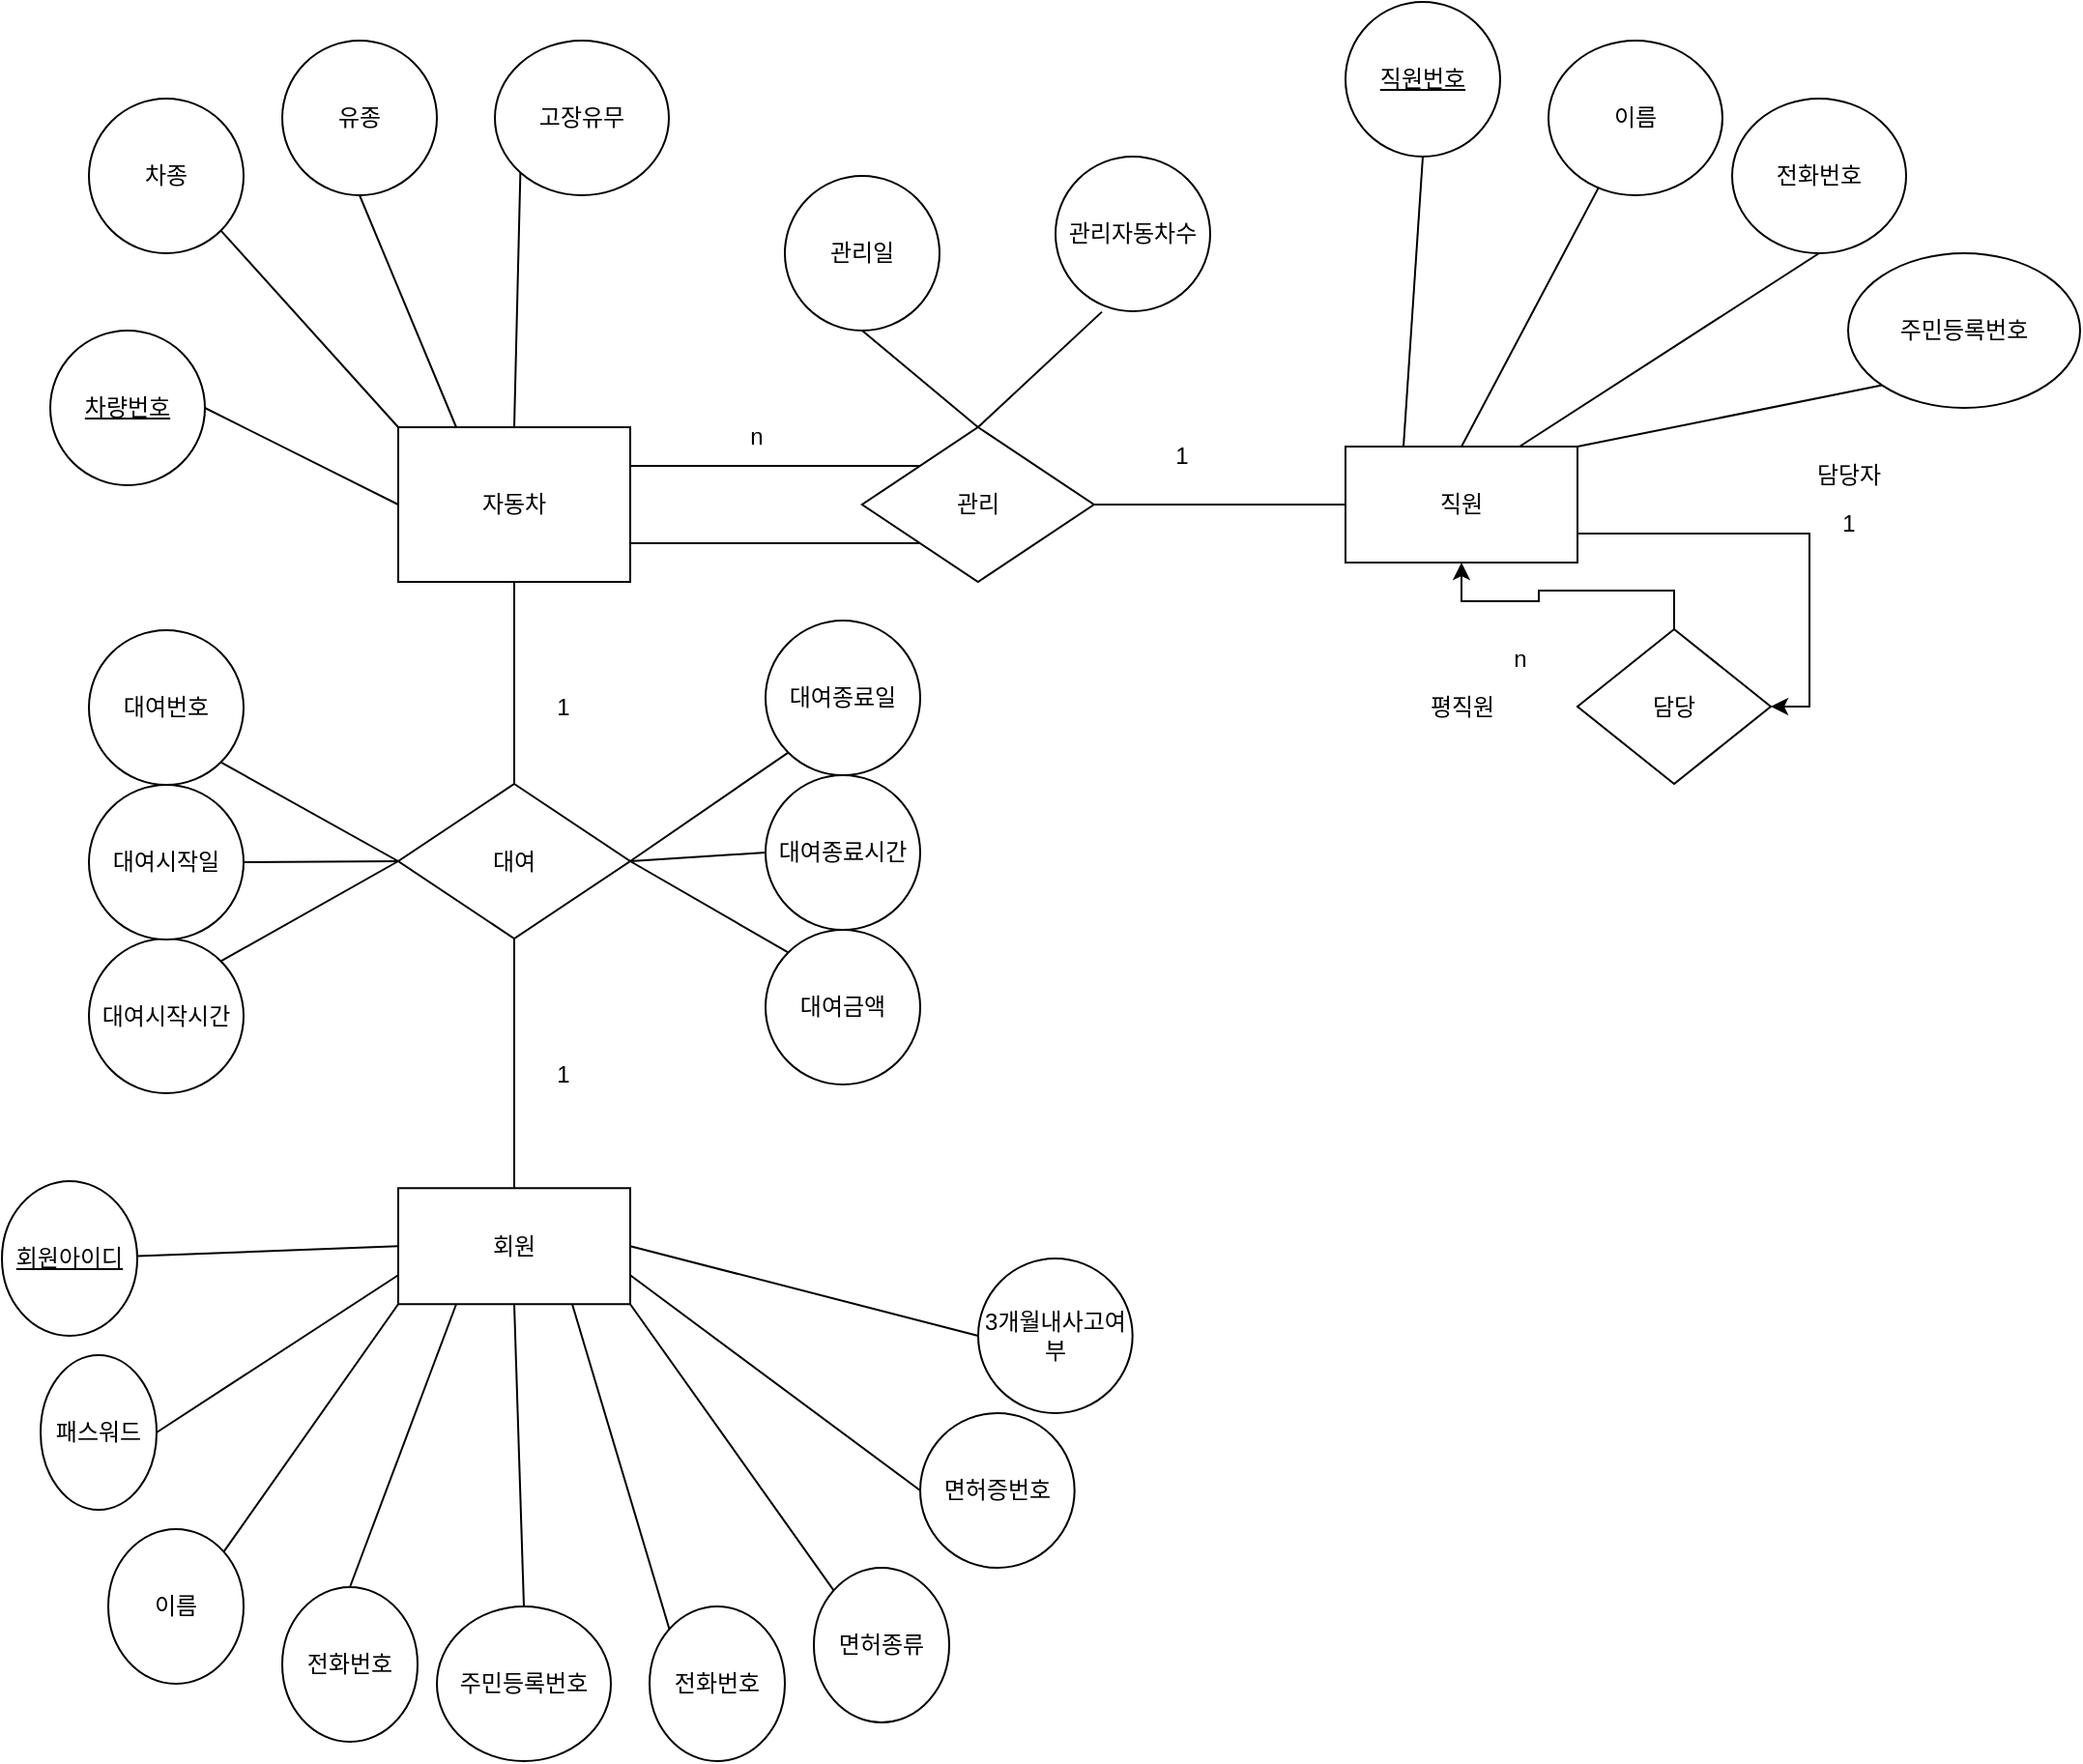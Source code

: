 <mxfile version="20.5.3" type="github">
  <diagram id="mi_-ZQehVm5hkTrK3aVX" name="페이지-1">
    <mxGraphModel dx="1027" dy="1287" grid="1" gridSize="10" guides="1" tooltips="1" connect="1" arrows="1" fold="1" page="1" pageScale="1" pageWidth="827" pageHeight="1169" math="0" shadow="0">
      <root>
        <mxCell id="0" />
        <mxCell id="1" parent="0" />
        <mxCell id="UWjVoxOY0lEVRb8bXtiW-1" value="회원" style="rounded=0;whiteSpace=wrap;html=1;" vertex="1" parent="1">
          <mxGeometry x="290" y="793.62" width="120" height="60" as="geometry" />
        </mxCell>
        <mxCell id="UWjVoxOY0lEVRb8bXtiW-2" value="직원" style="rounded=0;whiteSpace=wrap;html=1;" vertex="1" parent="1">
          <mxGeometry x="780" y="410" width="120" height="60" as="geometry" />
        </mxCell>
        <mxCell id="UWjVoxOY0lEVRb8bXtiW-3" value="자동차" style="rounded=0;whiteSpace=wrap;html=1;" vertex="1" parent="1">
          <mxGeometry x="290" y="400" width="120" height="80" as="geometry" />
        </mxCell>
        <mxCell id="UWjVoxOY0lEVRb8bXtiW-4" value="" style="endArrow=none;html=1;rounded=0;exitX=0;exitY=0.5;exitDx=0;exitDy=0;" edge="1" parent="1" source="UWjVoxOY0lEVRb8bXtiW-1" target="UWjVoxOY0lEVRb8bXtiW-5">
          <mxGeometry width="50" height="50" relative="1" as="geometry">
            <mxPoint x="300" y="810" as="sourcePoint" />
            <mxPoint x="200" y="810" as="targetPoint" />
          </mxGeometry>
        </mxCell>
        <mxCell id="UWjVoxOY0lEVRb8bXtiW-5" value="&lt;u&gt;회원아이디&lt;/u&gt;" style="ellipse;whiteSpace=wrap;html=1;" vertex="1" parent="1">
          <mxGeometry x="85" y="790" width="70" height="80" as="geometry" />
        </mxCell>
        <mxCell id="UWjVoxOY0lEVRb8bXtiW-6" value="패스워드" style="ellipse;whiteSpace=wrap;html=1;" vertex="1" parent="1">
          <mxGeometry x="105" y="880" width="60" height="80" as="geometry" />
        </mxCell>
        <mxCell id="UWjVoxOY0lEVRb8bXtiW-7" value="" style="endArrow=none;html=1;rounded=0;exitX=1;exitY=0.5;exitDx=0;exitDy=0;entryX=0;entryY=0.75;entryDx=0;entryDy=0;" edge="1" parent="1" source="UWjVoxOY0lEVRb8bXtiW-6" target="UWjVoxOY0lEVRb8bXtiW-1">
          <mxGeometry width="50" height="50" relative="1" as="geometry">
            <mxPoint x="330" y="940" as="sourcePoint" />
            <mxPoint x="380" y="890" as="targetPoint" />
          </mxGeometry>
        </mxCell>
        <mxCell id="UWjVoxOY0lEVRb8bXtiW-8" value="이름" style="ellipse;whiteSpace=wrap;html=1;rotation=0;" vertex="1" parent="1">
          <mxGeometry x="140" y="970" width="70" height="80" as="geometry" />
        </mxCell>
        <mxCell id="UWjVoxOY0lEVRb8bXtiW-9" value="" style="endArrow=none;html=1;rounded=0;exitX=1;exitY=0;exitDx=0;exitDy=0;entryX=0;entryY=1;entryDx=0;entryDy=0;" edge="1" parent="1" source="UWjVoxOY0lEVRb8bXtiW-8" target="UWjVoxOY0lEVRb8bXtiW-1">
          <mxGeometry width="50" height="50" relative="1" as="geometry">
            <mxPoint x="420" y="1000" as="sourcePoint" />
            <mxPoint x="380" y="900" as="targetPoint" />
          </mxGeometry>
        </mxCell>
        <mxCell id="UWjVoxOY0lEVRb8bXtiW-10" value="전화번호" style="ellipse;whiteSpace=wrap;html=1;rotation=0;" vertex="1" parent="1">
          <mxGeometry x="230" y="1000" width="70" height="80" as="geometry" />
        </mxCell>
        <mxCell id="UWjVoxOY0lEVRb8bXtiW-11" value="" style="endArrow=none;html=1;rounded=0;exitX=0.5;exitY=0;exitDx=0;exitDy=0;entryX=0.25;entryY=1;entryDx=0;entryDy=0;" edge="1" parent="1" source="UWjVoxOY0lEVRb8bXtiW-10" target="UWjVoxOY0lEVRb8bXtiW-1">
          <mxGeometry width="50" height="50" relative="1" as="geometry">
            <mxPoint x="510" y="1040" as="sourcePoint" />
            <mxPoint x="350" y="840" as="targetPoint" />
          </mxGeometry>
        </mxCell>
        <mxCell id="UWjVoxOY0lEVRb8bXtiW-12" value="주민등록번호" style="ellipse;whiteSpace=wrap;html=1;rotation=0;" vertex="1" parent="1">
          <mxGeometry x="310" y="1010" width="90" height="80" as="geometry" />
        </mxCell>
        <mxCell id="UWjVoxOY0lEVRb8bXtiW-13" value="" style="endArrow=none;html=1;rounded=0;exitX=0.5;exitY=0;exitDx=0;exitDy=0;entryX=0.5;entryY=1;entryDx=0;entryDy=0;" edge="1" parent="1" source="UWjVoxOY0lEVRb8bXtiW-12" target="UWjVoxOY0lEVRb8bXtiW-1">
          <mxGeometry width="50" height="50" relative="1" as="geometry">
            <mxPoint x="640" y="1060" as="sourcePoint" />
            <mxPoint x="380" y="860" as="targetPoint" />
          </mxGeometry>
        </mxCell>
        <mxCell id="UWjVoxOY0lEVRb8bXtiW-14" value="전화번호" style="ellipse;whiteSpace=wrap;html=1;rotation=0;" vertex="1" parent="1">
          <mxGeometry x="420" y="1010" width="70" height="80" as="geometry" />
        </mxCell>
        <mxCell id="UWjVoxOY0lEVRb8bXtiW-15" value="" style="endArrow=none;html=1;rounded=0;exitX=0;exitY=0;exitDx=0;exitDy=0;entryX=0.75;entryY=1;entryDx=0;entryDy=0;" edge="1" parent="1" source="UWjVoxOY0lEVRb8bXtiW-14" target="UWjVoxOY0lEVRb8bXtiW-1">
          <mxGeometry width="50" height="50" relative="1" as="geometry">
            <mxPoint x="720" y="1040" as="sourcePoint" />
            <mxPoint x="350" y="830" as="targetPoint" />
          </mxGeometry>
        </mxCell>
        <mxCell id="UWjVoxOY0lEVRb8bXtiW-16" value="면허종류" style="ellipse;whiteSpace=wrap;html=1;rotation=0;" vertex="1" parent="1">
          <mxGeometry x="505" y="990" width="70" height="80" as="geometry" />
        </mxCell>
        <mxCell id="UWjVoxOY0lEVRb8bXtiW-17" value="" style="endArrow=none;html=1;rounded=0;exitX=0;exitY=0;exitDx=0;exitDy=0;entryX=1;entryY=1;entryDx=0;entryDy=0;" edge="1" parent="1" source="UWjVoxOY0lEVRb8bXtiW-16" target="UWjVoxOY0lEVRb8bXtiW-1">
          <mxGeometry width="50" height="50" relative="1" as="geometry">
            <mxPoint x="810" y="1015" as="sourcePoint" />
            <mxPoint x="350" y="840" as="targetPoint" />
          </mxGeometry>
        </mxCell>
        <mxCell id="UWjVoxOY0lEVRb8bXtiW-18" value="면허증번호" style="ellipse;whiteSpace=wrap;html=1;rotation=0;" vertex="1" parent="1">
          <mxGeometry x="560" y="910" width="79.84" height="80" as="geometry" />
        </mxCell>
        <mxCell id="UWjVoxOY0lEVRb8bXtiW-19" value="" style="endArrow=none;html=1;rounded=0;exitX=0;exitY=0.5;exitDx=0;exitDy=0;entryX=1;entryY=0.75;entryDx=0;entryDy=0;" edge="1" parent="1" source="UWjVoxOY0lEVRb8bXtiW-18" target="UWjVoxOY0lEVRb8bXtiW-1">
          <mxGeometry width="50" height="50" relative="1" as="geometry">
            <mxPoint x="810.16" y="913.62" as="sourcePoint" />
            <mxPoint x="380.0" y="850.0" as="targetPoint" />
          </mxGeometry>
        </mxCell>
        <mxCell id="UWjVoxOY0lEVRb8bXtiW-20" value="3개월내사고여부" style="ellipse;whiteSpace=wrap;html=1;rotation=0;" vertex="1" parent="1">
          <mxGeometry x="590" y="830" width="79.84" height="80" as="geometry" />
        </mxCell>
        <mxCell id="UWjVoxOY0lEVRb8bXtiW-21" value="" style="endArrow=none;html=1;rounded=0;exitX=0;exitY=0.5;exitDx=0;exitDy=0;entryX=1;entryY=0.5;entryDx=0;entryDy=0;" edge="1" parent="1" source="UWjVoxOY0lEVRb8bXtiW-20" target="UWjVoxOY0lEVRb8bXtiW-1">
          <mxGeometry width="50" height="50" relative="1" as="geometry">
            <mxPoint x="830.16" y="843.62" as="sourcePoint" />
            <mxPoint x="370" y="770" as="targetPoint" />
          </mxGeometry>
        </mxCell>
        <mxCell id="UWjVoxOY0lEVRb8bXtiW-22" value="대여" style="rhombus;whiteSpace=wrap;html=1;" vertex="1" parent="1">
          <mxGeometry x="290" y="584.5" width="120" height="80" as="geometry" />
        </mxCell>
        <mxCell id="UWjVoxOY0lEVRb8bXtiW-23" value="" style="endArrow=none;html=1;rounded=0;entryX=0.5;entryY=1;entryDx=0;entryDy=0;exitX=0.5;exitY=0;exitDx=0;exitDy=0;" edge="1" parent="1" source="UWjVoxOY0lEVRb8bXtiW-1" target="UWjVoxOY0lEVRb8bXtiW-22">
          <mxGeometry width="50" height="50" relative="1" as="geometry">
            <mxPoint x="440" y="780" as="sourcePoint" />
            <mxPoint x="490" y="730" as="targetPoint" />
          </mxGeometry>
        </mxCell>
        <mxCell id="UWjVoxOY0lEVRb8bXtiW-24" value="" style="endArrow=none;html=1;rounded=0;entryX=0.5;entryY=1;entryDx=0;entryDy=0;exitX=0.5;exitY=0;exitDx=0;exitDy=0;" edge="1" parent="1" source="UWjVoxOY0lEVRb8bXtiW-22" target="UWjVoxOY0lEVRb8bXtiW-3">
          <mxGeometry width="50" height="50" relative="1" as="geometry">
            <mxPoint x="440" y="780" as="sourcePoint" />
            <mxPoint x="490" y="730" as="targetPoint" />
          </mxGeometry>
        </mxCell>
        <mxCell id="UWjVoxOY0lEVRb8bXtiW-25" value="관리" style="rhombus;whiteSpace=wrap;html=1;" vertex="1" parent="1">
          <mxGeometry x="529.92" y="400" width="120" height="80" as="geometry" />
        </mxCell>
        <mxCell id="UWjVoxOY0lEVRb8bXtiW-26" style="edgeStyle=orthogonalEdgeStyle;rounded=0;orthogonalLoop=1;jettySize=auto;html=1;exitX=1;exitY=0.75;exitDx=0;exitDy=0;entryX=1;entryY=0.5;entryDx=0;entryDy=0;" edge="1" parent="1" source="UWjVoxOY0lEVRb8bXtiW-2" target="UWjVoxOY0lEVRb8bXtiW-28">
          <mxGeometry relative="1" as="geometry" />
        </mxCell>
        <mxCell id="UWjVoxOY0lEVRb8bXtiW-27" style="edgeStyle=orthogonalEdgeStyle;rounded=0;orthogonalLoop=1;jettySize=auto;html=1;entryX=0.5;entryY=1;entryDx=0;entryDy=0;" edge="1" parent="1" source="UWjVoxOY0lEVRb8bXtiW-28" target="UWjVoxOY0lEVRb8bXtiW-2">
          <mxGeometry relative="1" as="geometry">
            <mxPoint x="840" y="490" as="targetPoint" />
          </mxGeometry>
        </mxCell>
        <mxCell id="UWjVoxOY0lEVRb8bXtiW-28" value="담당" style="rhombus;whiteSpace=wrap;html=1;" vertex="1" parent="1">
          <mxGeometry x="900" y="504.5" width="100" height="80" as="geometry" />
        </mxCell>
        <mxCell id="UWjVoxOY0lEVRb8bXtiW-29" value="1" style="text;html=1;align=center;verticalAlign=middle;resizable=0;points=[];autosize=1;strokeColor=none;fillColor=none;" vertex="1" parent="1">
          <mxGeometry x="1025" y="435" width="30" height="30" as="geometry" />
        </mxCell>
        <mxCell id="UWjVoxOY0lEVRb8bXtiW-30" value="담당자" style="text;html=1;align=center;verticalAlign=middle;resizable=0;points=[];autosize=1;strokeColor=none;fillColor=none;" vertex="1" parent="1">
          <mxGeometry x="1010" y="410" width="60" height="30" as="geometry" />
        </mxCell>
        <mxCell id="UWjVoxOY0lEVRb8bXtiW-31" value="평직원" style="text;html=1;align=center;verticalAlign=middle;resizable=0;points=[];autosize=1;strokeColor=none;fillColor=none;" vertex="1" parent="1">
          <mxGeometry x="810" y="529.5" width="60" height="30" as="geometry" />
        </mxCell>
        <mxCell id="UWjVoxOY0lEVRb8bXtiW-32" value="n" style="text;html=1;align=center;verticalAlign=middle;resizable=0;points=[];autosize=1;strokeColor=none;fillColor=none;" vertex="1" parent="1">
          <mxGeometry x="855" y="505" width="30" height="30" as="geometry" />
        </mxCell>
        <mxCell id="UWjVoxOY0lEVRb8bXtiW-33" value="&lt;u&gt;직원번호&lt;/u&gt;" style="ellipse;whiteSpace=wrap;html=1;" vertex="1" parent="1">
          <mxGeometry x="780" y="180" width="80" height="80" as="geometry" />
        </mxCell>
        <mxCell id="UWjVoxOY0lEVRb8bXtiW-34" value="주민등록번호" style="ellipse;whiteSpace=wrap;html=1;" vertex="1" parent="1">
          <mxGeometry x="1040" y="310" width="120" height="80" as="geometry" />
        </mxCell>
        <mxCell id="UWjVoxOY0lEVRb8bXtiW-35" value="이름" style="ellipse;whiteSpace=wrap;html=1;" vertex="1" parent="1">
          <mxGeometry x="885" y="200" width="90" height="80" as="geometry" />
        </mxCell>
        <mxCell id="UWjVoxOY0lEVRb8bXtiW-36" value="전화번호" style="ellipse;whiteSpace=wrap;html=1;" vertex="1" parent="1">
          <mxGeometry x="980" y="230" width="90" height="80" as="geometry" />
        </mxCell>
        <mxCell id="UWjVoxOY0lEVRb8bXtiW-37" value="" style="endArrow=none;html=1;rounded=0;entryX=0.5;entryY=1;entryDx=0;entryDy=0;exitX=0.25;exitY=0;exitDx=0;exitDy=0;" edge="1" parent="1" source="UWjVoxOY0lEVRb8bXtiW-2" target="UWjVoxOY0lEVRb8bXtiW-33">
          <mxGeometry width="50" height="50" relative="1" as="geometry">
            <mxPoint x="880" y="780" as="sourcePoint" />
            <mxPoint x="930" y="730" as="targetPoint" />
          </mxGeometry>
        </mxCell>
        <mxCell id="UWjVoxOY0lEVRb8bXtiW-38" value="" style="endArrow=none;html=1;rounded=0;exitX=0.5;exitY=0;exitDx=0;exitDy=0;" edge="1" parent="1" source="UWjVoxOY0lEVRb8bXtiW-2" target="UWjVoxOY0lEVRb8bXtiW-35">
          <mxGeometry width="50" height="50" relative="1" as="geometry">
            <mxPoint x="880" y="780" as="sourcePoint" />
            <mxPoint x="930" y="730" as="targetPoint" />
          </mxGeometry>
        </mxCell>
        <mxCell id="UWjVoxOY0lEVRb8bXtiW-39" value="" style="endArrow=none;html=1;rounded=0;entryX=0.5;entryY=1;entryDx=0;entryDy=0;exitX=0.75;exitY=0;exitDx=0;exitDy=0;" edge="1" parent="1" source="UWjVoxOY0lEVRb8bXtiW-2" target="UWjVoxOY0lEVRb8bXtiW-36">
          <mxGeometry width="50" height="50" relative="1" as="geometry">
            <mxPoint x="880" y="780" as="sourcePoint" />
            <mxPoint x="930" y="730" as="targetPoint" />
          </mxGeometry>
        </mxCell>
        <mxCell id="UWjVoxOY0lEVRb8bXtiW-40" value="" style="endArrow=none;html=1;rounded=0;entryX=0;entryY=1;entryDx=0;entryDy=0;exitX=1;exitY=0;exitDx=0;exitDy=0;" edge="1" parent="1" source="UWjVoxOY0lEVRb8bXtiW-2" target="UWjVoxOY0lEVRb8bXtiW-34">
          <mxGeometry width="50" height="50" relative="1" as="geometry">
            <mxPoint x="880" y="780" as="sourcePoint" />
            <mxPoint x="930" y="730" as="targetPoint" />
          </mxGeometry>
        </mxCell>
        <mxCell id="UWjVoxOY0lEVRb8bXtiW-41" value="" style="endArrow=none;html=1;rounded=0;exitX=1;exitY=0.25;exitDx=0;exitDy=0;entryX=0;entryY=0;entryDx=0;entryDy=0;" edge="1" parent="1" source="UWjVoxOY0lEVRb8bXtiW-3" target="UWjVoxOY0lEVRb8bXtiW-25">
          <mxGeometry width="50" height="50" relative="1" as="geometry">
            <mxPoint x="630" y="780" as="sourcePoint" />
            <mxPoint x="530" y="425" as="targetPoint" />
          </mxGeometry>
        </mxCell>
        <mxCell id="UWjVoxOY0lEVRb8bXtiW-42" value="" style="endArrow=none;html=1;rounded=0;exitX=1;exitY=0.75;exitDx=0;exitDy=0;entryX=0;entryY=1;entryDx=0;entryDy=0;" edge="1" parent="1" source="UWjVoxOY0lEVRb8bXtiW-3" target="UWjVoxOY0lEVRb8bXtiW-25">
          <mxGeometry width="50" height="50" relative="1" as="geometry">
            <mxPoint x="630" y="780" as="sourcePoint" />
            <mxPoint x="680" y="730" as="targetPoint" />
          </mxGeometry>
        </mxCell>
        <mxCell id="UWjVoxOY0lEVRb8bXtiW-43" value="" style="endArrow=none;html=1;rounded=0;exitX=1;exitY=0.5;exitDx=0;exitDy=0;entryX=0;entryY=0.5;entryDx=0;entryDy=0;" edge="1" parent="1" source="UWjVoxOY0lEVRb8bXtiW-25" target="UWjVoxOY0lEVRb8bXtiW-2">
          <mxGeometry width="50" height="50" relative="1" as="geometry">
            <mxPoint x="630" y="780" as="sourcePoint" />
            <mxPoint x="680" y="730" as="targetPoint" />
          </mxGeometry>
        </mxCell>
        <mxCell id="UWjVoxOY0lEVRb8bXtiW-44" value="n" style="text;html=1;align=center;verticalAlign=middle;resizable=0;points=[];autosize=1;strokeColor=none;fillColor=none;" vertex="1" parent="1">
          <mxGeometry x="460" y="390" width="30" height="30" as="geometry" />
        </mxCell>
        <mxCell id="UWjVoxOY0lEVRb8bXtiW-45" value="1" style="text;html=1;align=center;verticalAlign=middle;resizable=0;points=[];autosize=1;strokeColor=none;fillColor=none;" vertex="1" parent="1">
          <mxGeometry x="680" y="400" width="30" height="30" as="geometry" />
        </mxCell>
        <mxCell id="UWjVoxOY0lEVRb8bXtiW-46" value="" style="endArrow=none;html=1;rounded=0;entryX=0.5;entryY=0;entryDx=0;entryDy=0;exitX=0.5;exitY=1;exitDx=0;exitDy=0;" edge="1" parent="1" source="UWjVoxOY0lEVRb8bXtiW-48" target="UWjVoxOY0lEVRb8bXtiW-25">
          <mxGeometry width="50" height="50" relative="1" as="geometry">
            <mxPoint x="550" y="310" as="sourcePoint" />
            <mxPoint x="560" y="530" as="targetPoint" />
          </mxGeometry>
        </mxCell>
        <mxCell id="UWjVoxOY0lEVRb8bXtiW-47" value="" style="endArrow=none;html=1;rounded=0;entryX=0.5;entryY=0;entryDx=0;entryDy=0;exitX=0.3;exitY=1.004;exitDx=0;exitDy=0;exitPerimeter=0;" edge="1" parent="1" source="UWjVoxOY0lEVRb8bXtiW-49" target="UWjVoxOY0lEVRb8bXtiW-25">
          <mxGeometry width="50" height="50" relative="1" as="geometry">
            <mxPoint x="630" y="310" as="sourcePoint" />
            <mxPoint x="560" y="530" as="targetPoint" />
          </mxGeometry>
        </mxCell>
        <mxCell id="UWjVoxOY0lEVRb8bXtiW-48" value="관리일" style="ellipse;whiteSpace=wrap;html=1;" vertex="1" parent="1">
          <mxGeometry x="490" y="270" width="80" height="80" as="geometry" />
        </mxCell>
        <mxCell id="UWjVoxOY0lEVRb8bXtiW-49" value="관리자동차수" style="ellipse;whiteSpace=wrap;html=1;" vertex="1" parent="1">
          <mxGeometry x="630" y="260" width="80" height="80" as="geometry" />
        </mxCell>
        <mxCell id="UWjVoxOY0lEVRb8bXtiW-50" value="1" style="text;html=1;align=center;verticalAlign=middle;resizable=0;points=[];autosize=1;strokeColor=none;fillColor=none;" vertex="1" parent="1">
          <mxGeometry x="360" y="529.5" width="30" height="30" as="geometry" />
        </mxCell>
        <mxCell id="UWjVoxOY0lEVRb8bXtiW-51" value="1" style="text;html=1;align=center;verticalAlign=middle;resizable=0;points=[];autosize=1;strokeColor=none;fillColor=none;" vertex="1" parent="1">
          <mxGeometry x="360" y="720" width="30" height="30" as="geometry" />
        </mxCell>
        <mxCell id="UWjVoxOY0lEVRb8bXtiW-52" value="&lt;u&gt;차량번호&lt;/u&gt;" style="ellipse;whiteSpace=wrap;html=1;" vertex="1" parent="1">
          <mxGeometry x="110" y="350" width="80" height="80" as="geometry" />
        </mxCell>
        <mxCell id="UWjVoxOY0lEVRb8bXtiW-53" value="차종" style="ellipse;whiteSpace=wrap;html=1;" vertex="1" parent="1">
          <mxGeometry x="130" y="230" width="80" height="80" as="geometry" />
        </mxCell>
        <mxCell id="UWjVoxOY0lEVRb8bXtiW-54" value="유종" style="ellipse;whiteSpace=wrap;html=1;" vertex="1" parent="1">
          <mxGeometry x="230" y="200" width="80" height="80" as="geometry" />
        </mxCell>
        <mxCell id="UWjVoxOY0lEVRb8bXtiW-55" value="고장유무" style="ellipse;whiteSpace=wrap;html=1;" vertex="1" parent="1">
          <mxGeometry x="340" y="200" width="90" height="80" as="geometry" />
        </mxCell>
        <mxCell id="UWjVoxOY0lEVRb8bXtiW-57" value="" style="endArrow=none;html=1;rounded=0;exitX=1;exitY=0.5;exitDx=0;exitDy=0;" edge="1" parent="1" source="UWjVoxOY0lEVRb8bXtiW-52">
          <mxGeometry width="50" height="50" relative="1" as="geometry">
            <mxPoint x="440" y="490" as="sourcePoint" />
            <mxPoint x="290" y="440" as="targetPoint" />
          </mxGeometry>
        </mxCell>
        <mxCell id="UWjVoxOY0lEVRb8bXtiW-58" value="" style="endArrow=none;html=1;rounded=0;exitX=1;exitY=1;exitDx=0;exitDy=0;entryX=0;entryY=0;entryDx=0;entryDy=0;" edge="1" parent="1" source="UWjVoxOY0lEVRb8bXtiW-53" target="UWjVoxOY0lEVRb8bXtiW-3">
          <mxGeometry width="50" height="50" relative="1" as="geometry">
            <mxPoint x="440" y="490" as="sourcePoint" />
            <mxPoint x="490" y="440" as="targetPoint" />
          </mxGeometry>
        </mxCell>
        <mxCell id="UWjVoxOY0lEVRb8bXtiW-59" value="" style="endArrow=none;html=1;rounded=0;entryX=0.5;entryY=1;entryDx=0;entryDy=0;exitX=0.25;exitY=0;exitDx=0;exitDy=0;" edge="1" parent="1" source="UWjVoxOY0lEVRb8bXtiW-3" target="UWjVoxOY0lEVRb8bXtiW-54">
          <mxGeometry width="50" height="50" relative="1" as="geometry">
            <mxPoint x="440" y="490" as="sourcePoint" />
            <mxPoint x="490" y="440" as="targetPoint" />
          </mxGeometry>
        </mxCell>
        <mxCell id="UWjVoxOY0lEVRb8bXtiW-60" value="" style="endArrow=none;html=1;rounded=0;entryX=0;entryY=1;entryDx=0;entryDy=0;exitX=0.5;exitY=0;exitDx=0;exitDy=0;" edge="1" parent="1" source="UWjVoxOY0lEVRb8bXtiW-3" target="UWjVoxOY0lEVRb8bXtiW-55">
          <mxGeometry width="50" height="50" relative="1" as="geometry">
            <mxPoint x="440" y="490" as="sourcePoint" />
            <mxPoint x="490" y="440" as="targetPoint" />
          </mxGeometry>
        </mxCell>
        <mxCell id="UWjVoxOY0lEVRb8bXtiW-61" value="대여번호" style="ellipse;whiteSpace=wrap;html=1;" vertex="1" parent="1">
          <mxGeometry x="130" y="505" width="80" height="80" as="geometry" />
        </mxCell>
        <mxCell id="UWjVoxOY0lEVRb8bXtiW-62" value="대여시작시간" style="ellipse;whiteSpace=wrap;html=1;" vertex="1" parent="1">
          <mxGeometry x="130" y="664.5" width="80" height="80" as="geometry" />
        </mxCell>
        <mxCell id="UWjVoxOY0lEVRb8bXtiW-63" value="대여시작일" style="ellipse;whiteSpace=wrap;html=1;" vertex="1" parent="1">
          <mxGeometry x="130" y="585" width="80" height="80" as="geometry" />
        </mxCell>
        <mxCell id="UWjVoxOY0lEVRb8bXtiW-64" value="대여종료일" style="ellipse;whiteSpace=wrap;html=1;" vertex="1" parent="1">
          <mxGeometry x="480" y="500" width="80" height="80" as="geometry" />
        </mxCell>
        <mxCell id="UWjVoxOY0lEVRb8bXtiW-67" value="" style="endArrow=none;html=1;rounded=0;exitX=1;exitY=0;exitDx=0;exitDy=0;entryX=0;entryY=0.5;entryDx=0;entryDy=0;" edge="1" parent="1" source="UWjVoxOY0lEVRb8bXtiW-62" target="UWjVoxOY0lEVRb8bXtiW-22">
          <mxGeometry width="50" height="50" relative="1" as="geometry">
            <mxPoint x="450" y="650" as="sourcePoint" />
            <mxPoint x="500" y="600" as="targetPoint" />
          </mxGeometry>
        </mxCell>
        <mxCell id="UWjVoxOY0lEVRb8bXtiW-68" value="" style="endArrow=none;html=1;rounded=0;exitX=1;exitY=0.5;exitDx=0;exitDy=0;entryX=0;entryY=0.5;entryDx=0;entryDy=0;" edge="1" parent="1" source="UWjVoxOY0lEVRb8bXtiW-63" target="UWjVoxOY0lEVRb8bXtiW-22">
          <mxGeometry width="50" height="50" relative="1" as="geometry">
            <mxPoint x="450" y="650" as="sourcePoint" />
            <mxPoint x="500" y="600" as="targetPoint" />
          </mxGeometry>
        </mxCell>
        <mxCell id="UWjVoxOY0lEVRb8bXtiW-69" value="" style="endArrow=none;html=1;rounded=0;exitX=1;exitY=1;exitDx=0;exitDy=0;entryX=0;entryY=0.5;entryDx=0;entryDy=0;" edge="1" parent="1" source="UWjVoxOY0lEVRb8bXtiW-61" target="UWjVoxOY0lEVRb8bXtiW-22">
          <mxGeometry width="50" height="50" relative="1" as="geometry">
            <mxPoint x="450" y="650" as="sourcePoint" />
            <mxPoint x="500" y="600" as="targetPoint" />
          </mxGeometry>
        </mxCell>
        <mxCell id="UWjVoxOY0lEVRb8bXtiW-70" value="대여종료시간" style="ellipse;whiteSpace=wrap;html=1;" vertex="1" parent="1">
          <mxGeometry x="480" y="580" width="80" height="80" as="geometry" />
        </mxCell>
        <mxCell id="UWjVoxOY0lEVRb8bXtiW-71" value="대여금액" style="ellipse;whiteSpace=wrap;html=1;" vertex="1" parent="1">
          <mxGeometry x="480" y="660" width="80" height="80" as="geometry" />
        </mxCell>
        <mxCell id="UWjVoxOY0lEVRb8bXtiW-72" value="" style="endArrow=none;html=1;rounded=0;exitX=1;exitY=0.5;exitDx=0;exitDy=0;entryX=0;entryY=0;entryDx=0;entryDy=0;" edge="1" parent="1" source="UWjVoxOY0lEVRb8bXtiW-22" target="UWjVoxOY0lEVRb8bXtiW-71">
          <mxGeometry width="50" height="50" relative="1" as="geometry">
            <mxPoint x="450" y="650" as="sourcePoint" />
            <mxPoint x="500" y="600" as="targetPoint" />
          </mxGeometry>
        </mxCell>
        <mxCell id="UWjVoxOY0lEVRb8bXtiW-73" value="" style="endArrow=none;html=1;rounded=0;exitX=1;exitY=0.5;exitDx=0;exitDy=0;entryX=0;entryY=0.5;entryDx=0;entryDy=0;" edge="1" parent="1" source="UWjVoxOY0lEVRb8bXtiW-22" target="UWjVoxOY0lEVRb8bXtiW-70">
          <mxGeometry width="50" height="50" relative="1" as="geometry">
            <mxPoint x="450" y="650" as="sourcePoint" />
            <mxPoint x="500" y="600" as="targetPoint" />
          </mxGeometry>
        </mxCell>
        <mxCell id="UWjVoxOY0lEVRb8bXtiW-74" value="" style="endArrow=none;html=1;rounded=0;exitX=1;exitY=0.5;exitDx=0;exitDy=0;entryX=0;entryY=1;entryDx=0;entryDy=0;" edge="1" parent="1" source="UWjVoxOY0lEVRb8bXtiW-22" target="UWjVoxOY0lEVRb8bXtiW-64">
          <mxGeometry width="50" height="50" relative="1" as="geometry">
            <mxPoint x="450" y="650" as="sourcePoint" />
            <mxPoint x="500" y="600" as="targetPoint" />
          </mxGeometry>
        </mxCell>
      </root>
    </mxGraphModel>
  </diagram>
</mxfile>
